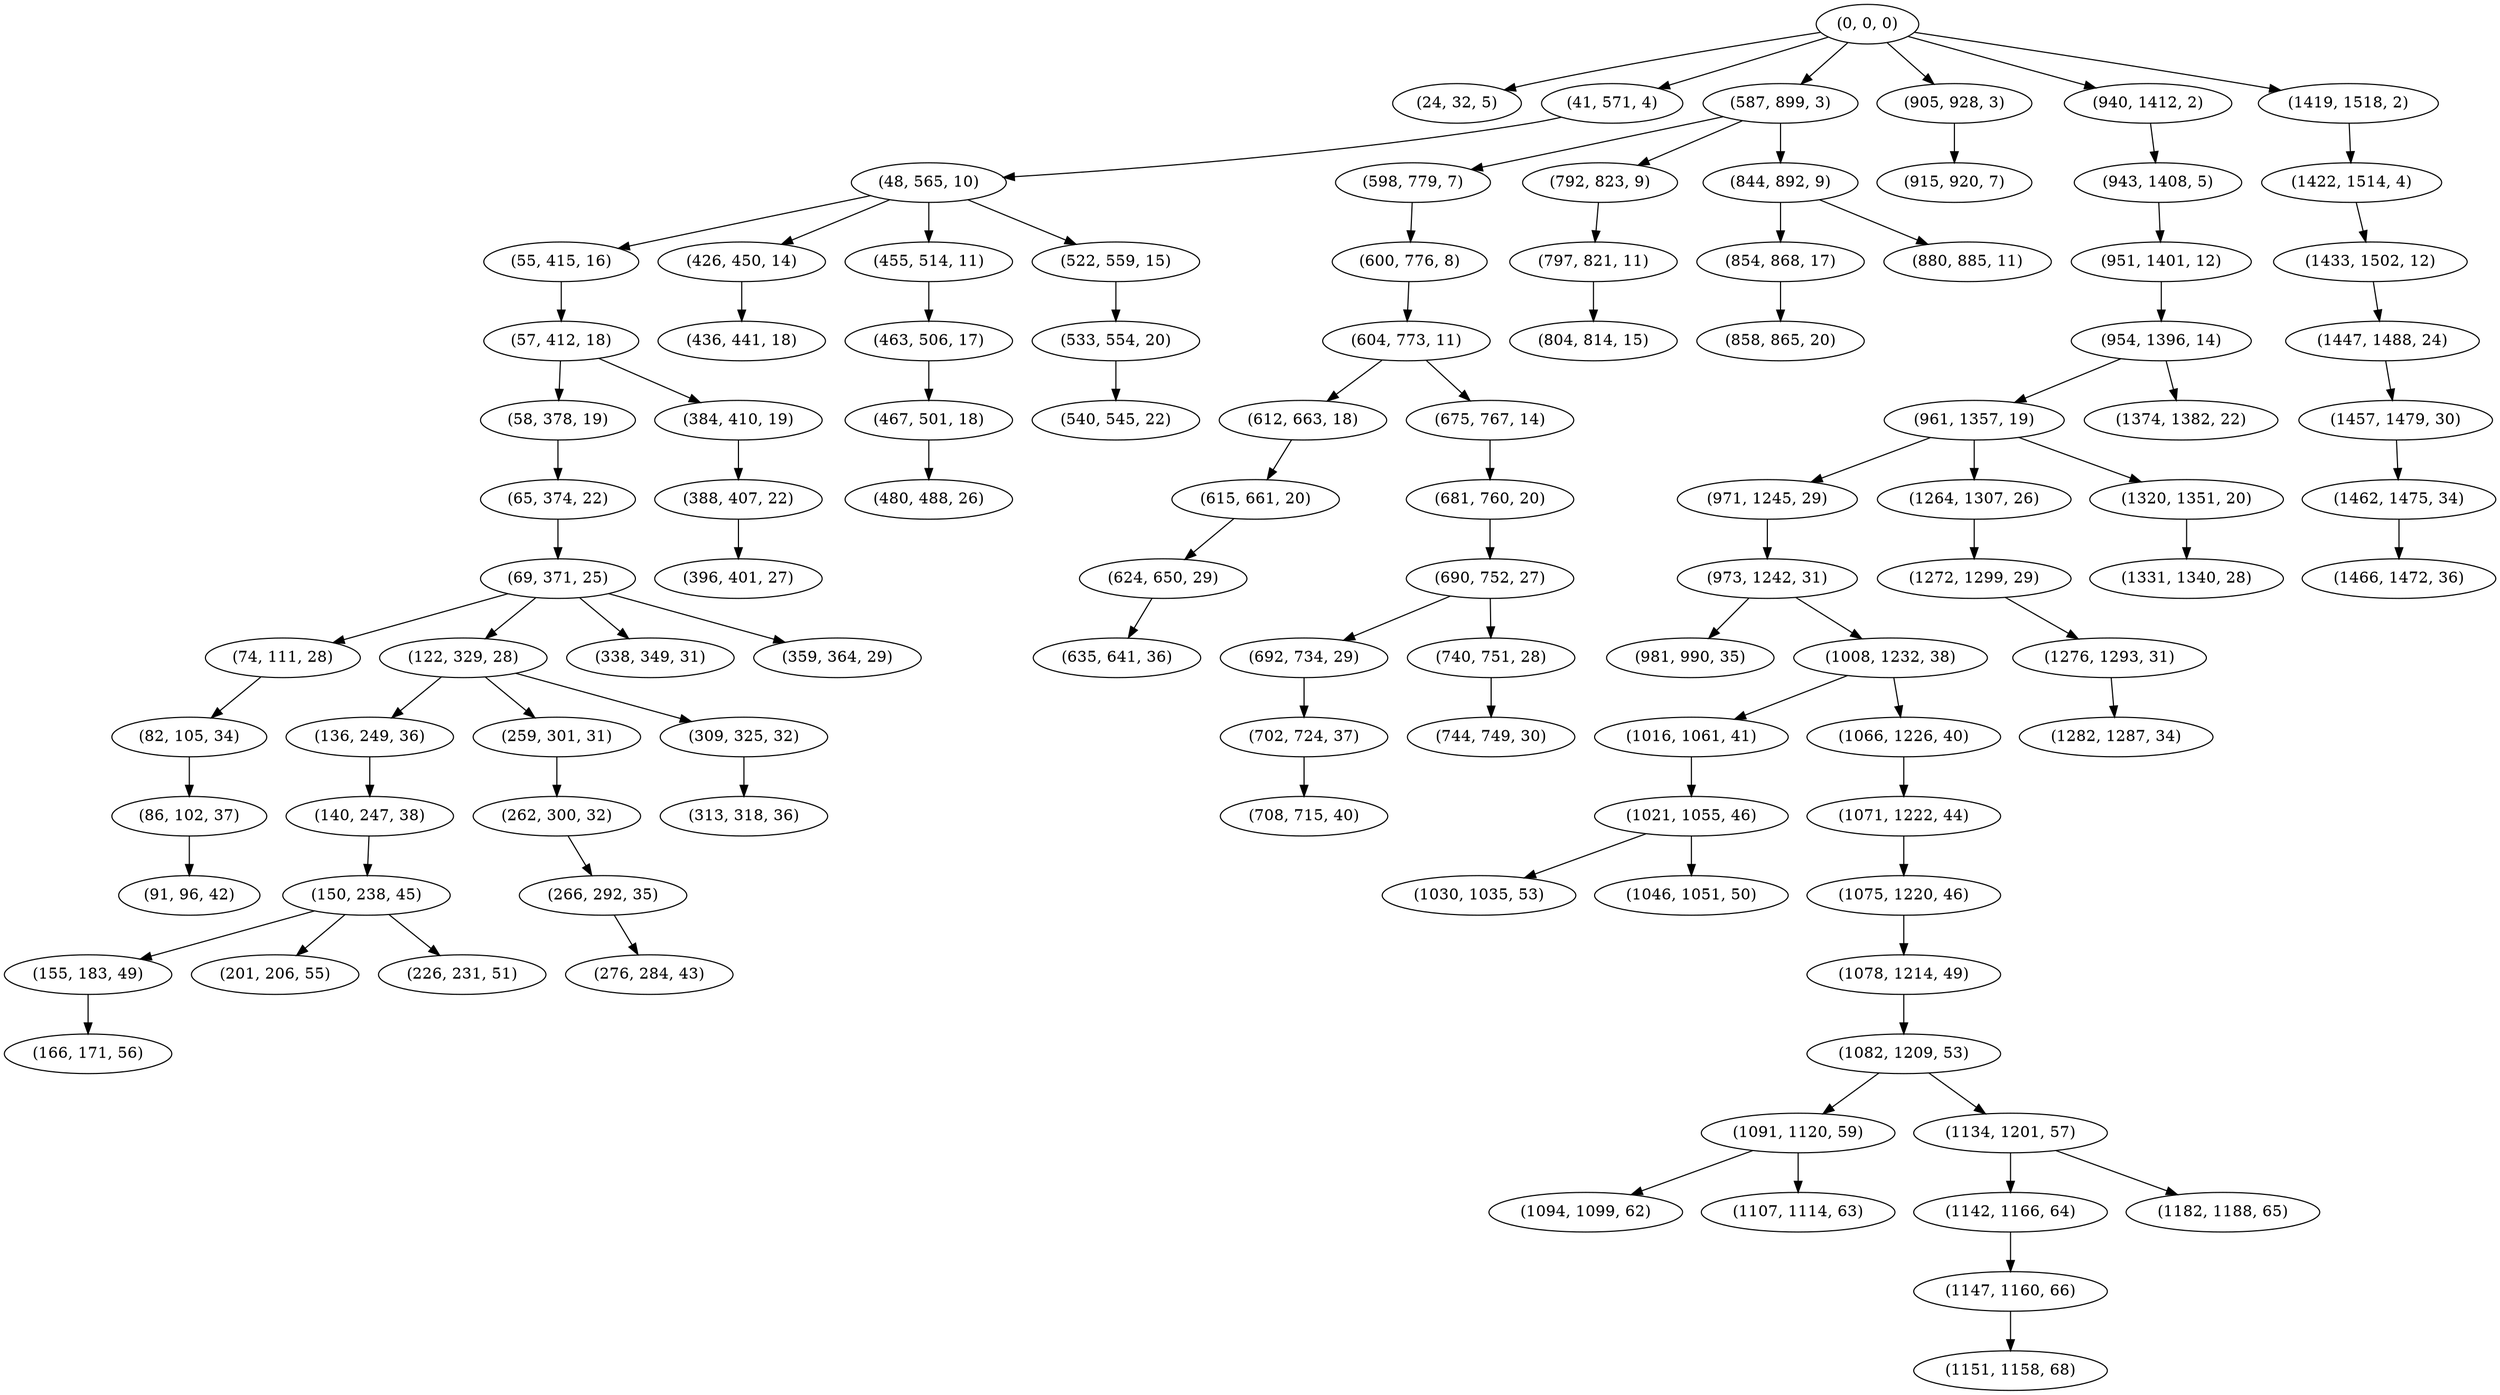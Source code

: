 digraph tree {
    "(0, 0, 0)";
    "(24, 32, 5)";
    "(41, 571, 4)";
    "(48, 565, 10)";
    "(55, 415, 16)";
    "(57, 412, 18)";
    "(58, 378, 19)";
    "(65, 374, 22)";
    "(69, 371, 25)";
    "(74, 111, 28)";
    "(82, 105, 34)";
    "(86, 102, 37)";
    "(91, 96, 42)";
    "(122, 329, 28)";
    "(136, 249, 36)";
    "(140, 247, 38)";
    "(150, 238, 45)";
    "(155, 183, 49)";
    "(166, 171, 56)";
    "(201, 206, 55)";
    "(226, 231, 51)";
    "(259, 301, 31)";
    "(262, 300, 32)";
    "(266, 292, 35)";
    "(276, 284, 43)";
    "(309, 325, 32)";
    "(313, 318, 36)";
    "(338, 349, 31)";
    "(359, 364, 29)";
    "(384, 410, 19)";
    "(388, 407, 22)";
    "(396, 401, 27)";
    "(426, 450, 14)";
    "(436, 441, 18)";
    "(455, 514, 11)";
    "(463, 506, 17)";
    "(467, 501, 18)";
    "(480, 488, 26)";
    "(522, 559, 15)";
    "(533, 554, 20)";
    "(540, 545, 22)";
    "(587, 899, 3)";
    "(598, 779, 7)";
    "(600, 776, 8)";
    "(604, 773, 11)";
    "(612, 663, 18)";
    "(615, 661, 20)";
    "(624, 650, 29)";
    "(635, 641, 36)";
    "(675, 767, 14)";
    "(681, 760, 20)";
    "(690, 752, 27)";
    "(692, 734, 29)";
    "(702, 724, 37)";
    "(708, 715, 40)";
    "(740, 751, 28)";
    "(744, 749, 30)";
    "(792, 823, 9)";
    "(797, 821, 11)";
    "(804, 814, 15)";
    "(844, 892, 9)";
    "(854, 868, 17)";
    "(858, 865, 20)";
    "(880, 885, 11)";
    "(905, 928, 3)";
    "(915, 920, 7)";
    "(940, 1412, 2)";
    "(943, 1408, 5)";
    "(951, 1401, 12)";
    "(954, 1396, 14)";
    "(961, 1357, 19)";
    "(971, 1245, 29)";
    "(973, 1242, 31)";
    "(981, 990, 35)";
    "(1008, 1232, 38)";
    "(1016, 1061, 41)";
    "(1021, 1055, 46)";
    "(1030, 1035, 53)";
    "(1046, 1051, 50)";
    "(1066, 1226, 40)";
    "(1071, 1222, 44)";
    "(1075, 1220, 46)";
    "(1078, 1214, 49)";
    "(1082, 1209, 53)";
    "(1091, 1120, 59)";
    "(1094, 1099, 62)";
    "(1107, 1114, 63)";
    "(1134, 1201, 57)";
    "(1142, 1166, 64)";
    "(1147, 1160, 66)";
    "(1151, 1158, 68)";
    "(1182, 1188, 65)";
    "(1264, 1307, 26)";
    "(1272, 1299, 29)";
    "(1276, 1293, 31)";
    "(1282, 1287, 34)";
    "(1320, 1351, 20)";
    "(1331, 1340, 28)";
    "(1374, 1382, 22)";
    "(1419, 1518, 2)";
    "(1422, 1514, 4)";
    "(1433, 1502, 12)";
    "(1447, 1488, 24)";
    "(1457, 1479, 30)";
    "(1462, 1475, 34)";
    "(1466, 1472, 36)";
    "(0, 0, 0)" -> "(24, 32, 5)";
    "(0, 0, 0)" -> "(41, 571, 4)";
    "(0, 0, 0)" -> "(587, 899, 3)";
    "(0, 0, 0)" -> "(905, 928, 3)";
    "(0, 0, 0)" -> "(940, 1412, 2)";
    "(0, 0, 0)" -> "(1419, 1518, 2)";
    "(41, 571, 4)" -> "(48, 565, 10)";
    "(48, 565, 10)" -> "(55, 415, 16)";
    "(48, 565, 10)" -> "(426, 450, 14)";
    "(48, 565, 10)" -> "(455, 514, 11)";
    "(48, 565, 10)" -> "(522, 559, 15)";
    "(55, 415, 16)" -> "(57, 412, 18)";
    "(57, 412, 18)" -> "(58, 378, 19)";
    "(57, 412, 18)" -> "(384, 410, 19)";
    "(58, 378, 19)" -> "(65, 374, 22)";
    "(65, 374, 22)" -> "(69, 371, 25)";
    "(69, 371, 25)" -> "(74, 111, 28)";
    "(69, 371, 25)" -> "(122, 329, 28)";
    "(69, 371, 25)" -> "(338, 349, 31)";
    "(69, 371, 25)" -> "(359, 364, 29)";
    "(74, 111, 28)" -> "(82, 105, 34)";
    "(82, 105, 34)" -> "(86, 102, 37)";
    "(86, 102, 37)" -> "(91, 96, 42)";
    "(122, 329, 28)" -> "(136, 249, 36)";
    "(122, 329, 28)" -> "(259, 301, 31)";
    "(122, 329, 28)" -> "(309, 325, 32)";
    "(136, 249, 36)" -> "(140, 247, 38)";
    "(140, 247, 38)" -> "(150, 238, 45)";
    "(150, 238, 45)" -> "(155, 183, 49)";
    "(150, 238, 45)" -> "(201, 206, 55)";
    "(150, 238, 45)" -> "(226, 231, 51)";
    "(155, 183, 49)" -> "(166, 171, 56)";
    "(259, 301, 31)" -> "(262, 300, 32)";
    "(262, 300, 32)" -> "(266, 292, 35)";
    "(266, 292, 35)" -> "(276, 284, 43)";
    "(309, 325, 32)" -> "(313, 318, 36)";
    "(384, 410, 19)" -> "(388, 407, 22)";
    "(388, 407, 22)" -> "(396, 401, 27)";
    "(426, 450, 14)" -> "(436, 441, 18)";
    "(455, 514, 11)" -> "(463, 506, 17)";
    "(463, 506, 17)" -> "(467, 501, 18)";
    "(467, 501, 18)" -> "(480, 488, 26)";
    "(522, 559, 15)" -> "(533, 554, 20)";
    "(533, 554, 20)" -> "(540, 545, 22)";
    "(587, 899, 3)" -> "(598, 779, 7)";
    "(587, 899, 3)" -> "(792, 823, 9)";
    "(587, 899, 3)" -> "(844, 892, 9)";
    "(598, 779, 7)" -> "(600, 776, 8)";
    "(600, 776, 8)" -> "(604, 773, 11)";
    "(604, 773, 11)" -> "(612, 663, 18)";
    "(604, 773, 11)" -> "(675, 767, 14)";
    "(612, 663, 18)" -> "(615, 661, 20)";
    "(615, 661, 20)" -> "(624, 650, 29)";
    "(624, 650, 29)" -> "(635, 641, 36)";
    "(675, 767, 14)" -> "(681, 760, 20)";
    "(681, 760, 20)" -> "(690, 752, 27)";
    "(690, 752, 27)" -> "(692, 734, 29)";
    "(690, 752, 27)" -> "(740, 751, 28)";
    "(692, 734, 29)" -> "(702, 724, 37)";
    "(702, 724, 37)" -> "(708, 715, 40)";
    "(740, 751, 28)" -> "(744, 749, 30)";
    "(792, 823, 9)" -> "(797, 821, 11)";
    "(797, 821, 11)" -> "(804, 814, 15)";
    "(844, 892, 9)" -> "(854, 868, 17)";
    "(844, 892, 9)" -> "(880, 885, 11)";
    "(854, 868, 17)" -> "(858, 865, 20)";
    "(905, 928, 3)" -> "(915, 920, 7)";
    "(940, 1412, 2)" -> "(943, 1408, 5)";
    "(943, 1408, 5)" -> "(951, 1401, 12)";
    "(951, 1401, 12)" -> "(954, 1396, 14)";
    "(954, 1396, 14)" -> "(961, 1357, 19)";
    "(954, 1396, 14)" -> "(1374, 1382, 22)";
    "(961, 1357, 19)" -> "(971, 1245, 29)";
    "(961, 1357, 19)" -> "(1264, 1307, 26)";
    "(961, 1357, 19)" -> "(1320, 1351, 20)";
    "(971, 1245, 29)" -> "(973, 1242, 31)";
    "(973, 1242, 31)" -> "(981, 990, 35)";
    "(973, 1242, 31)" -> "(1008, 1232, 38)";
    "(1008, 1232, 38)" -> "(1016, 1061, 41)";
    "(1008, 1232, 38)" -> "(1066, 1226, 40)";
    "(1016, 1061, 41)" -> "(1021, 1055, 46)";
    "(1021, 1055, 46)" -> "(1030, 1035, 53)";
    "(1021, 1055, 46)" -> "(1046, 1051, 50)";
    "(1066, 1226, 40)" -> "(1071, 1222, 44)";
    "(1071, 1222, 44)" -> "(1075, 1220, 46)";
    "(1075, 1220, 46)" -> "(1078, 1214, 49)";
    "(1078, 1214, 49)" -> "(1082, 1209, 53)";
    "(1082, 1209, 53)" -> "(1091, 1120, 59)";
    "(1082, 1209, 53)" -> "(1134, 1201, 57)";
    "(1091, 1120, 59)" -> "(1094, 1099, 62)";
    "(1091, 1120, 59)" -> "(1107, 1114, 63)";
    "(1134, 1201, 57)" -> "(1142, 1166, 64)";
    "(1134, 1201, 57)" -> "(1182, 1188, 65)";
    "(1142, 1166, 64)" -> "(1147, 1160, 66)";
    "(1147, 1160, 66)" -> "(1151, 1158, 68)";
    "(1264, 1307, 26)" -> "(1272, 1299, 29)";
    "(1272, 1299, 29)" -> "(1276, 1293, 31)";
    "(1276, 1293, 31)" -> "(1282, 1287, 34)";
    "(1320, 1351, 20)" -> "(1331, 1340, 28)";
    "(1419, 1518, 2)" -> "(1422, 1514, 4)";
    "(1422, 1514, 4)" -> "(1433, 1502, 12)";
    "(1433, 1502, 12)" -> "(1447, 1488, 24)";
    "(1447, 1488, 24)" -> "(1457, 1479, 30)";
    "(1457, 1479, 30)" -> "(1462, 1475, 34)";
    "(1462, 1475, 34)" -> "(1466, 1472, 36)";
}
